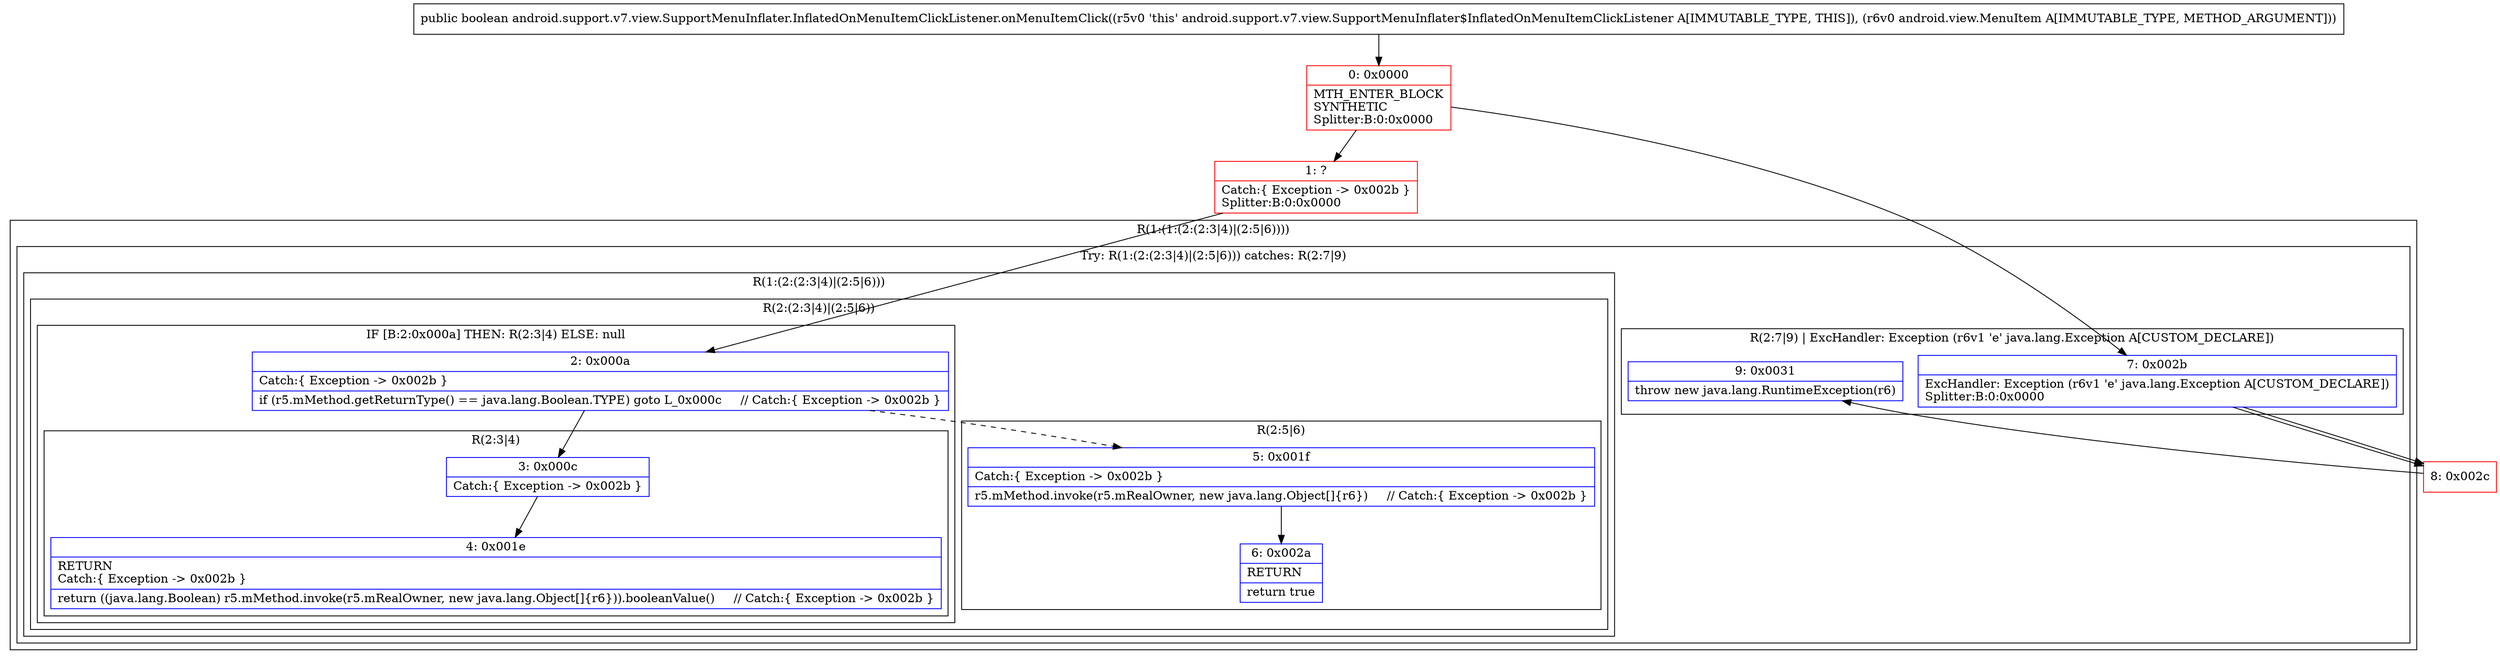 digraph "CFG forandroid.support.v7.view.SupportMenuInflater.InflatedOnMenuItemClickListener.onMenuItemClick(Landroid\/view\/MenuItem;)Z" {
subgraph cluster_Region_877988740 {
label = "R(1:(1:(2:(2:3|4)|(2:5|6))))";
node [shape=record,color=blue];
subgraph cluster_TryCatchRegion_958171449 {
label = "Try: R(1:(2:(2:3|4)|(2:5|6))) catches: R(2:7|9)";
node [shape=record,color=blue];
subgraph cluster_Region_92443263 {
label = "R(1:(2:(2:3|4)|(2:5|6)))";
node [shape=record,color=blue];
subgraph cluster_Region_482291756 {
label = "R(2:(2:3|4)|(2:5|6))";
node [shape=record,color=blue];
subgraph cluster_IfRegion_2756884 {
label = "IF [B:2:0x000a] THEN: R(2:3|4) ELSE: null";
node [shape=record,color=blue];
Node_2 [shape=record,label="{2\:\ 0x000a|Catch:\{ Exception \-\> 0x002b \}\l|if (r5.mMethod.getReturnType() == java.lang.Boolean.TYPE) goto L_0x000c     \/\/ Catch:\{ Exception \-\> 0x002b \}\l}"];
subgraph cluster_Region_1562514793 {
label = "R(2:3|4)";
node [shape=record,color=blue];
Node_3 [shape=record,label="{3\:\ 0x000c|Catch:\{ Exception \-\> 0x002b \}\l}"];
Node_4 [shape=record,label="{4\:\ 0x001e|RETURN\lCatch:\{ Exception \-\> 0x002b \}\l|return ((java.lang.Boolean) r5.mMethod.invoke(r5.mRealOwner, new java.lang.Object[]\{r6\})).booleanValue()     \/\/ Catch:\{ Exception \-\> 0x002b \}\l}"];
}
}
subgraph cluster_Region_1277326808 {
label = "R(2:5|6)";
node [shape=record,color=blue];
Node_5 [shape=record,label="{5\:\ 0x001f|Catch:\{ Exception \-\> 0x002b \}\l|r5.mMethod.invoke(r5.mRealOwner, new java.lang.Object[]\{r6\})     \/\/ Catch:\{ Exception \-\> 0x002b \}\l}"];
Node_6 [shape=record,label="{6\:\ 0x002a|RETURN\l|return true\l}"];
}
}
}
subgraph cluster_Region_704184864 {
label = "R(2:7|9) | ExcHandler: Exception (r6v1 'e' java.lang.Exception A[CUSTOM_DECLARE])\l";
node [shape=record,color=blue];
Node_7 [shape=record,label="{7\:\ 0x002b|ExcHandler: Exception (r6v1 'e' java.lang.Exception A[CUSTOM_DECLARE])\lSplitter:B:0:0x0000\l}"];
Node_9 [shape=record,label="{9\:\ 0x0031|throw new java.lang.RuntimeException(r6)\l}"];
}
}
}
subgraph cluster_Region_704184864 {
label = "R(2:7|9) | ExcHandler: Exception (r6v1 'e' java.lang.Exception A[CUSTOM_DECLARE])\l";
node [shape=record,color=blue];
Node_7 [shape=record,label="{7\:\ 0x002b|ExcHandler: Exception (r6v1 'e' java.lang.Exception A[CUSTOM_DECLARE])\lSplitter:B:0:0x0000\l}"];
Node_9 [shape=record,label="{9\:\ 0x0031|throw new java.lang.RuntimeException(r6)\l}"];
}
Node_0 [shape=record,color=red,label="{0\:\ 0x0000|MTH_ENTER_BLOCK\lSYNTHETIC\lSplitter:B:0:0x0000\l}"];
Node_1 [shape=record,color=red,label="{1\:\ ?|Catch:\{ Exception \-\> 0x002b \}\lSplitter:B:0:0x0000\l}"];
Node_8 [shape=record,color=red,label="{8\:\ 0x002c}"];
MethodNode[shape=record,label="{public boolean android.support.v7.view.SupportMenuInflater.InflatedOnMenuItemClickListener.onMenuItemClick((r5v0 'this' android.support.v7.view.SupportMenuInflater$InflatedOnMenuItemClickListener A[IMMUTABLE_TYPE, THIS]), (r6v0 android.view.MenuItem A[IMMUTABLE_TYPE, METHOD_ARGUMENT])) }"];
MethodNode -> Node_0;
Node_2 -> Node_3;
Node_2 -> Node_5[style=dashed];
Node_3 -> Node_4;
Node_5 -> Node_6;
Node_7 -> Node_8;
Node_7 -> Node_8;
Node_0 -> Node_1;
Node_0 -> Node_7;
Node_1 -> Node_2;
Node_8 -> Node_9;
}

